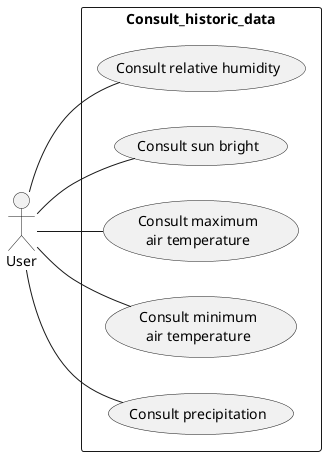 @startuml
'https://plantuml.com/use-case-diagram
left to right direction
skinparam packageStyle rect

actor User as user

package Consult_historic_data{
    (Consult precipitation) as prec
    (Consult relative humidity) as rhum
    (Consult sun bright) as sbright
    (Consult maximum\nair temperature) as max_temp
    (Consult minimum\nair temperature) as (min_temp)

    user -- prec
    user - rhum
    user - sbright
    user - max_temp
    user - (min_temp)
}


@enduml